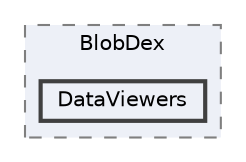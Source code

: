 digraph "Bloberts/Scripts/UI/Components/BlobDex/DataViewers"
{
 // LATEX_PDF_SIZE
  bgcolor="transparent";
  edge [fontname=Helvetica,fontsize=10,labelfontname=Helvetica,labelfontsize=10];
  node [fontname=Helvetica,fontsize=10,shape=box,height=0.2,width=0.4];
  compound=true
  subgraph clusterdir_f538152c8ce8122b285f7fda0a3145fd {
    graph [ bgcolor="#edf0f7", pencolor="grey50", label="BlobDex", fontname=Helvetica,fontsize=10 style="filled,dashed", URL="dir_f538152c8ce8122b285f7fda0a3145fd.html",tooltip=""]
  dir_1ad831a690a07581953e672c46c2c9dc [label="DataViewers", fillcolor="#edf0f7", color="grey25", style="filled,bold", URL="dir_1ad831a690a07581953e672c46c2c9dc.html",tooltip=""];
  }
}
